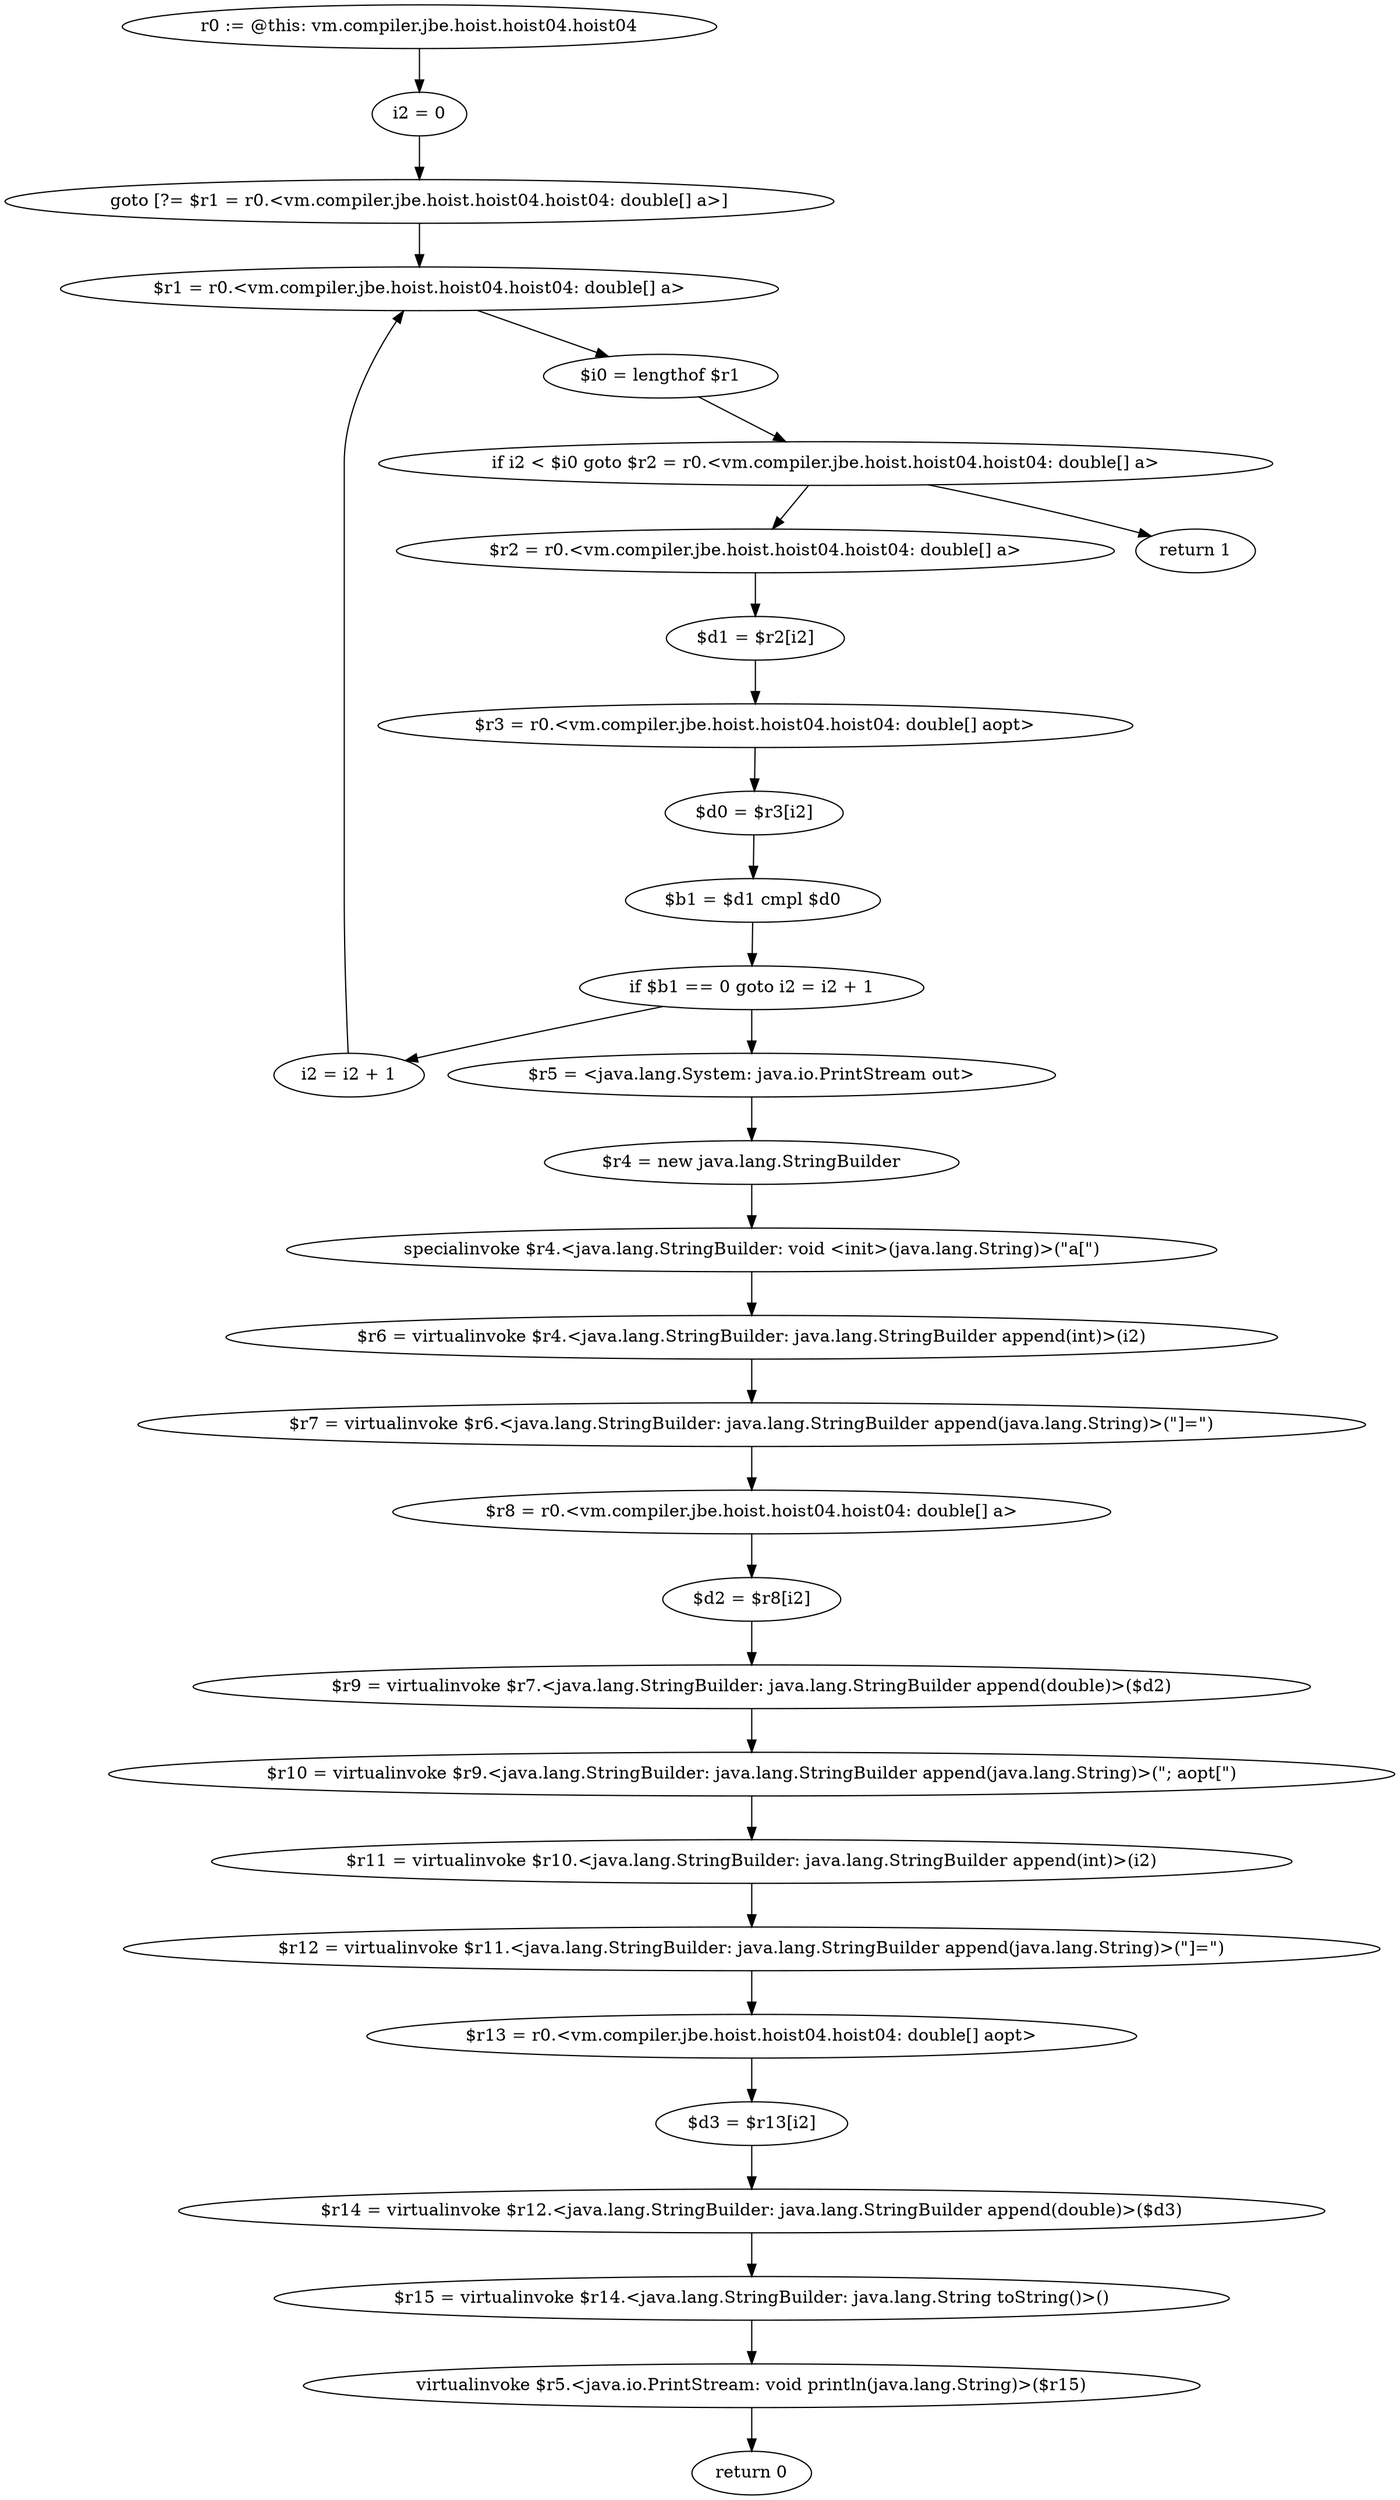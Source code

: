 digraph "unitGraph" {
    "r0 := @this: vm.compiler.jbe.hoist.hoist04.hoist04"
    "i2 = 0"
    "goto [?= $r1 = r0.<vm.compiler.jbe.hoist.hoist04.hoist04: double[] a>]"
    "$r2 = r0.<vm.compiler.jbe.hoist.hoist04.hoist04: double[] a>"
    "$d1 = $r2[i2]"
    "$r3 = r0.<vm.compiler.jbe.hoist.hoist04.hoist04: double[] aopt>"
    "$d0 = $r3[i2]"
    "$b1 = $d1 cmpl $d0"
    "if $b1 == 0 goto i2 = i2 + 1"
    "$r5 = <java.lang.System: java.io.PrintStream out>"
    "$r4 = new java.lang.StringBuilder"
    "specialinvoke $r4.<java.lang.StringBuilder: void <init>(java.lang.String)>(\"a[\")"
    "$r6 = virtualinvoke $r4.<java.lang.StringBuilder: java.lang.StringBuilder append(int)>(i2)"
    "$r7 = virtualinvoke $r6.<java.lang.StringBuilder: java.lang.StringBuilder append(java.lang.String)>(\"]=\")"
    "$r8 = r0.<vm.compiler.jbe.hoist.hoist04.hoist04: double[] a>"
    "$d2 = $r8[i2]"
    "$r9 = virtualinvoke $r7.<java.lang.StringBuilder: java.lang.StringBuilder append(double)>($d2)"
    "$r10 = virtualinvoke $r9.<java.lang.StringBuilder: java.lang.StringBuilder append(java.lang.String)>(\"; aopt[\")"
    "$r11 = virtualinvoke $r10.<java.lang.StringBuilder: java.lang.StringBuilder append(int)>(i2)"
    "$r12 = virtualinvoke $r11.<java.lang.StringBuilder: java.lang.StringBuilder append(java.lang.String)>(\"]=\")"
    "$r13 = r0.<vm.compiler.jbe.hoist.hoist04.hoist04: double[] aopt>"
    "$d3 = $r13[i2]"
    "$r14 = virtualinvoke $r12.<java.lang.StringBuilder: java.lang.StringBuilder append(double)>($d3)"
    "$r15 = virtualinvoke $r14.<java.lang.StringBuilder: java.lang.String toString()>()"
    "virtualinvoke $r5.<java.io.PrintStream: void println(java.lang.String)>($r15)"
    "return 0"
    "i2 = i2 + 1"
    "$r1 = r0.<vm.compiler.jbe.hoist.hoist04.hoist04: double[] a>"
    "$i0 = lengthof $r1"
    "if i2 < $i0 goto $r2 = r0.<vm.compiler.jbe.hoist.hoist04.hoist04: double[] a>"
    "return 1"
    "r0 := @this: vm.compiler.jbe.hoist.hoist04.hoist04"->"i2 = 0";
    "i2 = 0"->"goto [?= $r1 = r0.<vm.compiler.jbe.hoist.hoist04.hoist04: double[] a>]";
    "goto [?= $r1 = r0.<vm.compiler.jbe.hoist.hoist04.hoist04: double[] a>]"->"$r1 = r0.<vm.compiler.jbe.hoist.hoist04.hoist04: double[] a>";
    "$r2 = r0.<vm.compiler.jbe.hoist.hoist04.hoist04: double[] a>"->"$d1 = $r2[i2]";
    "$d1 = $r2[i2]"->"$r3 = r0.<vm.compiler.jbe.hoist.hoist04.hoist04: double[] aopt>";
    "$r3 = r0.<vm.compiler.jbe.hoist.hoist04.hoist04: double[] aopt>"->"$d0 = $r3[i2]";
    "$d0 = $r3[i2]"->"$b1 = $d1 cmpl $d0";
    "$b1 = $d1 cmpl $d0"->"if $b1 == 0 goto i2 = i2 + 1";
    "if $b1 == 0 goto i2 = i2 + 1"->"$r5 = <java.lang.System: java.io.PrintStream out>";
    "if $b1 == 0 goto i2 = i2 + 1"->"i2 = i2 + 1";
    "$r5 = <java.lang.System: java.io.PrintStream out>"->"$r4 = new java.lang.StringBuilder";
    "$r4 = new java.lang.StringBuilder"->"specialinvoke $r4.<java.lang.StringBuilder: void <init>(java.lang.String)>(\"a[\")";
    "specialinvoke $r4.<java.lang.StringBuilder: void <init>(java.lang.String)>(\"a[\")"->"$r6 = virtualinvoke $r4.<java.lang.StringBuilder: java.lang.StringBuilder append(int)>(i2)";
    "$r6 = virtualinvoke $r4.<java.lang.StringBuilder: java.lang.StringBuilder append(int)>(i2)"->"$r7 = virtualinvoke $r6.<java.lang.StringBuilder: java.lang.StringBuilder append(java.lang.String)>(\"]=\")";
    "$r7 = virtualinvoke $r6.<java.lang.StringBuilder: java.lang.StringBuilder append(java.lang.String)>(\"]=\")"->"$r8 = r0.<vm.compiler.jbe.hoist.hoist04.hoist04: double[] a>";
    "$r8 = r0.<vm.compiler.jbe.hoist.hoist04.hoist04: double[] a>"->"$d2 = $r8[i2]";
    "$d2 = $r8[i2]"->"$r9 = virtualinvoke $r7.<java.lang.StringBuilder: java.lang.StringBuilder append(double)>($d2)";
    "$r9 = virtualinvoke $r7.<java.lang.StringBuilder: java.lang.StringBuilder append(double)>($d2)"->"$r10 = virtualinvoke $r9.<java.lang.StringBuilder: java.lang.StringBuilder append(java.lang.String)>(\"; aopt[\")";
    "$r10 = virtualinvoke $r9.<java.lang.StringBuilder: java.lang.StringBuilder append(java.lang.String)>(\"; aopt[\")"->"$r11 = virtualinvoke $r10.<java.lang.StringBuilder: java.lang.StringBuilder append(int)>(i2)";
    "$r11 = virtualinvoke $r10.<java.lang.StringBuilder: java.lang.StringBuilder append(int)>(i2)"->"$r12 = virtualinvoke $r11.<java.lang.StringBuilder: java.lang.StringBuilder append(java.lang.String)>(\"]=\")";
    "$r12 = virtualinvoke $r11.<java.lang.StringBuilder: java.lang.StringBuilder append(java.lang.String)>(\"]=\")"->"$r13 = r0.<vm.compiler.jbe.hoist.hoist04.hoist04: double[] aopt>";
    "$r13 = r0.<vm.compiler.jbe.hoist.hoist04.hoist04: double[] aopt>"->"$d3 = $r13[i2]";
    "$d3 = $r13[i2]"->"$r14 = virtualinvoke $r12.<java.lang.StringBuilder: java.lang.StringBuilder append(double)>($d3)";
    "$r14 = virtualinvoke $r12.<java.lang.StringBuilder: java.lang.StringBuilder append(double)>($d3)"->"$r15 = virtualinvoke $r14.<java.lang.StringBuilder: java.lang.String toString()>()";
    "$r15 = virtualinvoke $r14.<java.lang.StringBuilder: java.lang.String toString()>()"->"virtualinvoke $r5.<java.io.PrintStream: void println(java.lang.String)>($r15)";
    "virtualinvoke $r5.<java.io.PrintStream: void println(java.lang.String)>($r15)"->"return 0";
    "i2 = i2 + 1"->"$r1 = r0.<vm.compiler.jbe.hoist.hoist04.hoist04: double[] a>";
    "$r1 = r0.<vm.compiler.jbe.hoist.hoist04.hoist04: double[] a>"->"$i0 = lengthof $r1";
    "$i0 = lengthof $r1"->"if i2 < $i0 goto $r2 = r0.<vm.compiler.jbe.hoist.hoist04.hoist04: double[] a>";
    "if i2 < $i0 goto $r2 = r0.<vm.compiler.jbe.hoist.hoist04.hoist04: double[] a>"->"return 1";
    "if i2 < $i0 goto $r2 = r0.<vm.compiler.jbe.hoist.hoist04.hoist04: double[] a>"->"$r2 = r0.<vm.compiler.jbe.hoist.hoist04.hoist04: double[] a>";
}
